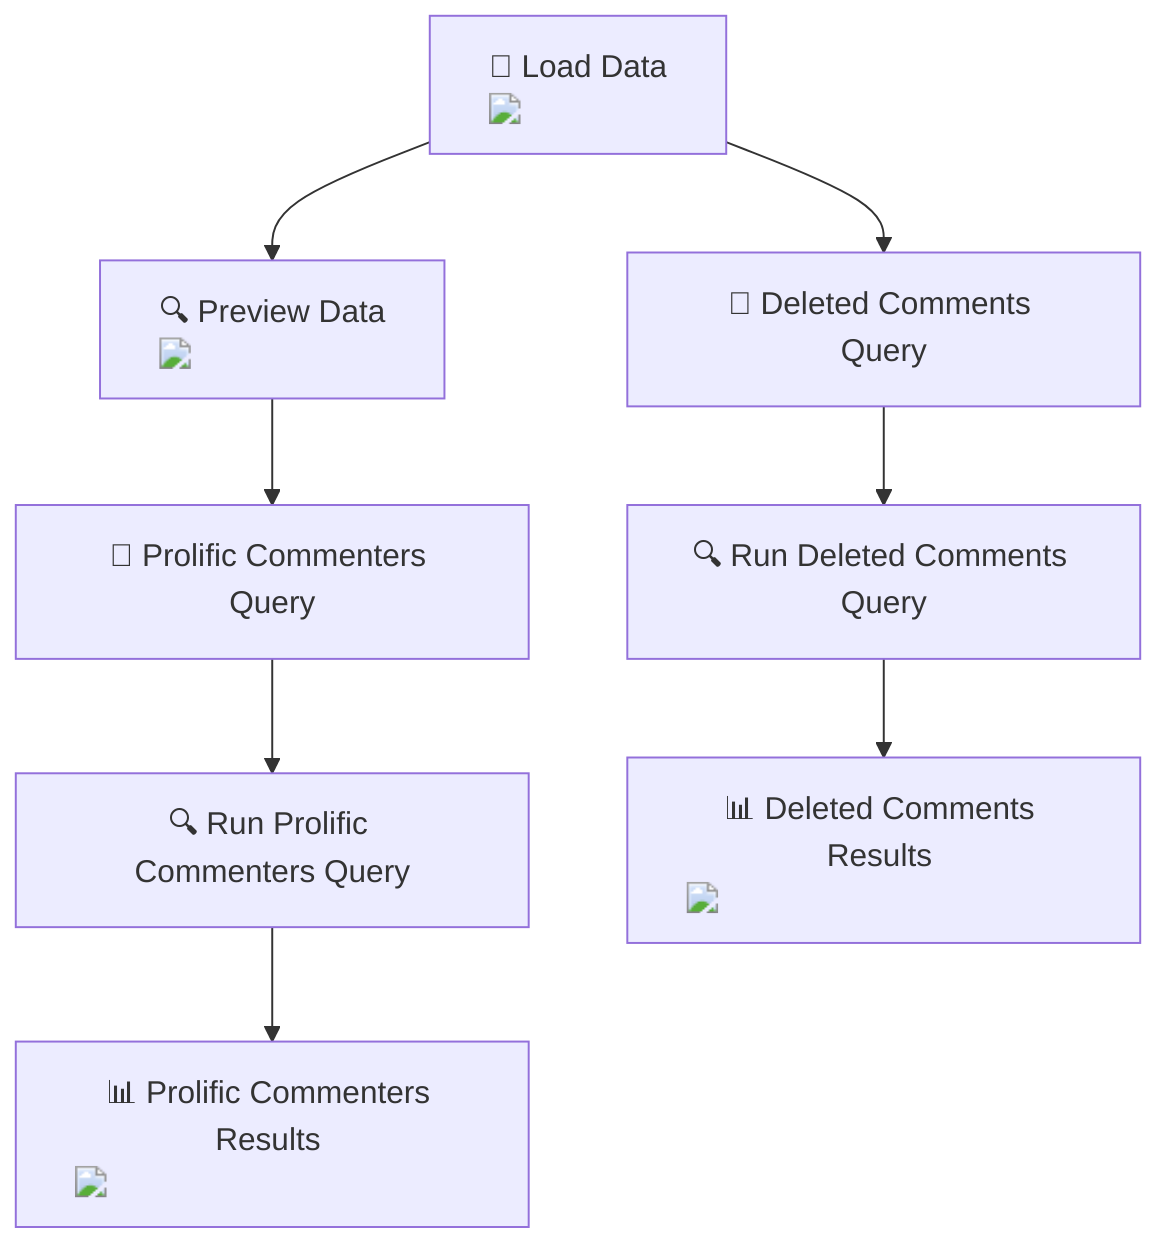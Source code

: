 graph TD;
    A["📂 Load Data <img src='icons/database.svg' />"] --> B["🔍 Preview Data <img src='icons/table.svg' />"];
    B --> C["📝 Prolific Commenters Query"];
    C --> D["🔍 Run Prolific Commenters Query"];
    D --> E["📊 Prolific Commenters Results <img src='dummy_plots/barplot_template.svg' />"];
    A --> F["📝 Deleted Comments Query"];
    F --> G["🔍 Run Deleted Comments Query"];
    G --> H["📊 Deleted Comments Results <img src='dummy_plots/barplot_template.svg' />"];